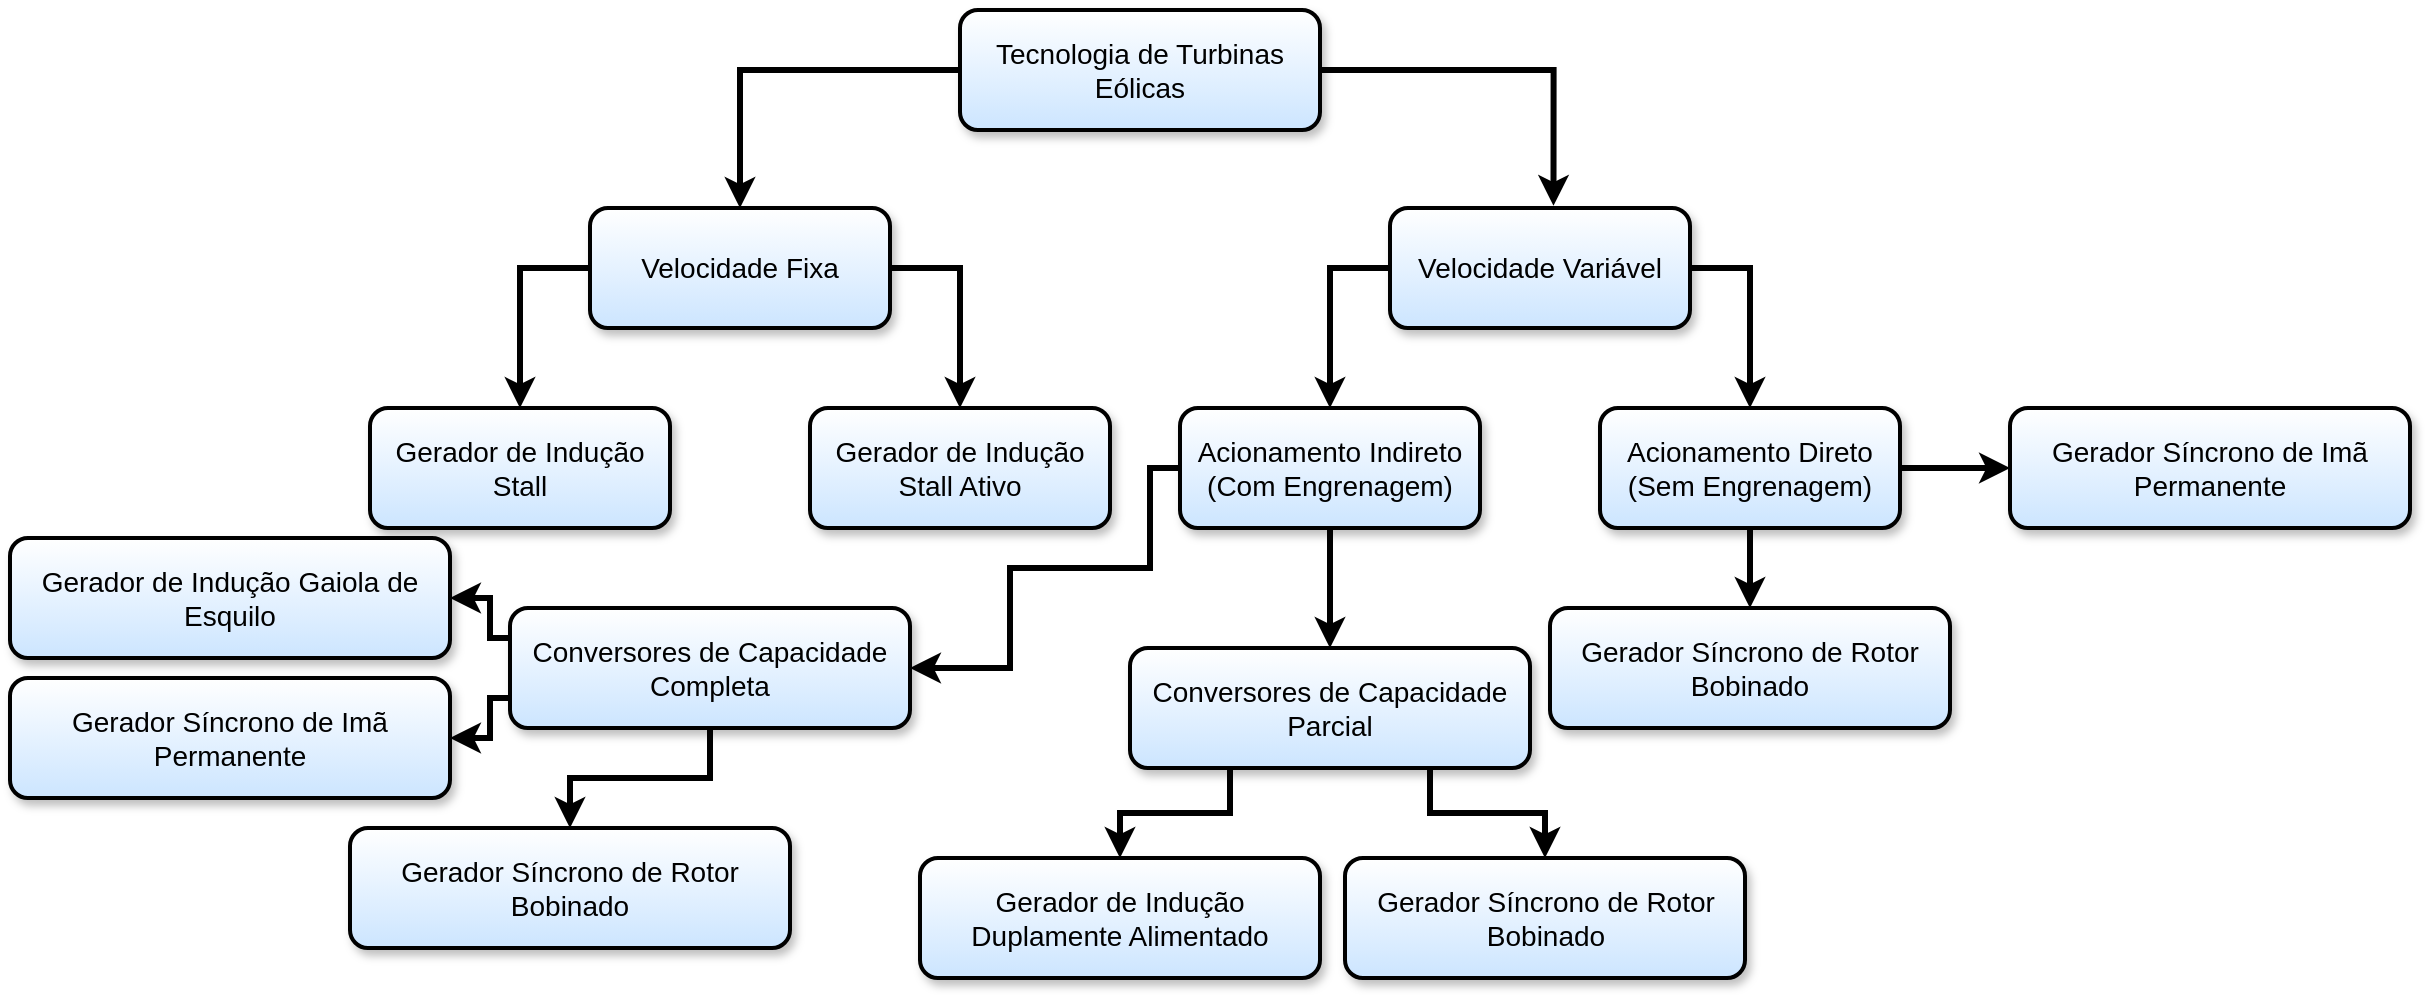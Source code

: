 <mxfile version="26.0.5">
  <diagram name="Página-1" id="nhHIkdOuEzHvNbLaXMdJ">
    <mxGraphModel dx="2062" dy="655" grid="1" gridSize="10" guides="1" tooltips="1" connect="1" arrows="1" fold="1" page="1" pageScale="1" pageWidth="827" pageHeight="1169" math="0" shadow="0">
      <root>
        <mxCell id="0" />
        <mxCell id="1" parent="0" />
        <mxCell id="igvT3jt8Du0UEzzhgrwr-34" style="edgeStyle=orthogonalEdgeStyle;rounded=0;orthogonalLoop=1;jettySize=auto;html=1;entryX=0.5;entryY=0;entryDx=0;entryDy=0;strokeWidth=3;" edge="1" parent="1" source="2" target="3">
          <mxGeometry relative="1" as="geometry" />
        </mxCell>
        <mxCell id="2" value="Tecnologia de Turbinas Eólicas" style="rectangle;whiteSpace=wrap;html=1;strokeWidth=2;shadow=1;glass=0;rounded=1;fontStyle=0;fontSize=14;labelBackgroundColor=none;gradientColor=#CCE5FF;fillColor=default;" vertex="1" parent="1">
          <mxGeometry x="135" y="41" width="180" height="60" as="geometry" />
        </mxCell>
        <mxCell id="igvT3jt8Du0UEzzhgrwr-37" style="edgeStyle=orthogonalEdgeStyle;rounded=0;orthogonalLoop=1;jettySize=auto;html=1;entryX=0.5;entryY=0;entryDx=0;entryDy=0;strokeWidth=3;" edge="1" parent="1" source="3" target="6">
          <mxGeometry relative="1" as="geometry">
            <Array as="points">
              <mxPoint x="135" y="170" />
            </Array>
          </mxGeometry>
        </mxCell>
        <mxCell id="igvT3jt8Du0UEzzhgrwr-38" style="edgeStyle=orthogonalEdgeStyle;rounded=0;orthogonalLoop=1;jettySize=auto;html=1;entryX=0.5;entryY=0;entryDx=0;entryDy=0;strokeWidth=3;" edge="1" parent="1" source="3" target="5">
          <mxGeometry relative="1" as="geometry">
            <Array as="points">
              <mxPoint x="-85" y="170" />
            </Array>
          </mxGeometry>
        </mxCell>
        <mxCell id="3" value="Velocidade Fixa" style="rectangle;whiteSpace=wrap;html=1;strokeWidth=2;rounded=1;shadow=1;fontSize=14;gradientColor=#CCE5FF;" vertex="1" parent="1">
          <mxGeometry x="-50" y="140" width="150" height="60" as="geometry" />
        </mxCell>
        <mxCell id="5" value="Gerador de Indução Stall" style="rectangle;whiteSpace=wrap;html=1;strokeWidth=2;rounded=1;shadow=1;fontSize=14;gradientColor=#CCE5FF;" vertex="1" parent="1">
          <mxGeometry x="-160" y="240" width="150" height="60" as="geometry" />
        </mxCell>
        <mxCell id="6" value="Gerador de Indução Stall Ativo" style="rectangle;whiteSpace=wrap;html=1;strokeWidth=2;rounded=1;shadow=1;fontSize=14;gradientColor=#CCE5FF;" vertex="1" parent="1">
          <mxGeometry x="60" y="240" width="150" height="60" as="geometry" />
        </mxCell>
        <mxCell id="igvT3jt8Du0UEzzhgrwr-39" style="edgeStyle=orthogonalEdgeStyle;rounded=0;orthogonalLoop=1;jettySize=auto;html=1;entryX=0.5;entryY=0;entryDx=0;entryDy=0;strokeWidth=3;" edge="1" parent="1" source="9" target="11">
          <mxGeometry relative="1" as="geometry">
            <Array as="points">
              <mxPoint x="320" y="170" />
            </Array>
          </mxGeometry>
        </mxCell>
        <mxCell id="igvT3jt8Du0UEzzhgrwr-40" style="edgeStyle=orthogonalEdgeStyle;rounded=0;orthogonalLoop=1;jettySize=auto;html=1;strokeWidth=3;" edge="1" parent="1" source="9" target="12">
          <mxGeometry relative="1" as="geometry">
            <Array as="points">
              <mxPoint x="530" y="170" />
            </Array>
          </mxGeometry>
        </mxCell>
        <mxCell id="9" value="Velocidade Variável" style="rectangle;whiteSpace=wrap;html=1;strokeWidth=2;rounded=1;shadow=1;fontSize=14;gradientColor=#CCE5FF;" vertex="1" parent="1">
          <mxGeometry x="350" y="140" width="150" height="60" as="geometry" />
        </mxCell>
        <mxCell id="igvT3jt8Du0UEzzhgrwr-41" style="edgeStyle=orthogonalEdgeStyle;rounded=0;orthogonalLoop=1;jettySize=auto;html=1;entryX=1;entryY=0.5;entryDx=0;entryDy=0;strokeWidth=3;" edge="1" parent="1" source="11" target="15">
          <mxGeometry relative="1" as="geometry">
            <Array as="points">
              <mxPoint x="230" y="270" />
              <mxPoint x="230" y="320" />
              <mxPoint x="160" y="320" />
              <mxPoint x="160" y="370" />
            </Array>
          </mxGeometry>
        </mxCell>
        <mxCell id="11" value="Acionamento Indireto (Com Engrenagem)" style="rectangle;whiteSpace=wrap;html=1;strokeWidth=2;rounded=1;shadow=1;fontSize=14;gradientColor=#CCE5FF;" vertex="1" parent="1">
          <mxGeometry x="245" y="240" width="150" height="60" as="geometry" />
        </mxCell>
        <mxCell id="12" value="Acionamento Direto (Sem Engrenagem)" style="rectangle;whiteSpace=wrap;html=1;strokeWidth=2;rounded=1;shadow=1;fontSize=14;gradientColor=#CCE5FF;" vertex="1" parent="1">
          <mxGeometry x="455" y="240" width="150" height="60" as="geometry" />
        </mxCell>
        <mxCell id="igvT3jt8Du0UEzzhgrwr-45" style="edgeStyle=orthogonalEdgeStyle;rounded=0;orthogonalLoop=1;jettySize=auto;html=1;exitX=0;exitY=0.75;exitDx=0;exitDy=0;entryX=1;entryY=0.5;entryDx=0;entryDy=0;strokeWidth=3;" edge="1" parent="1" source="15" target="20">
          <mxGeometry relative="1" as="geometry">
            <Array as="points">
              <mxPoint x="-100" y="385" />
              <mxPoint x="-100" y="405" />
            </Array>
          </mxGeometry>
        </mxCell>
        <mxCell id="igvT3jt8Du0UEzzhgrwr-46" style="edgeStyle=orthogonalEdgeStyle;rounded=0;orthogonalLoop=1;jettySize=auto;html=1;exitX=0;exitY=0.25;exitDx=0;exitDy=0;entryX=1;entryY=0.5;entryDx=0;entryDy=0;strokeWidth=3;" edge="1" parent="1" source="15" target="21">
          <mxGeometry relative="1" as="geometry">
            <Array as="points">
              <mxPoint x="-100" y="355" />
              <mxPoint x="-100" y="335" />
            </Array>
          </mxGeometry>
        </mxCell>
        <mxCell id="igvT3jt8Du0UEzzhgrwr-47" style="edgeStyle=orthogonalEdgeStyle;rounded=0;orthogonalLoop=1;jettySize=auto;html=1;exitX=0.5;exitY=1;exitDx=0;exitDy=0;entryX=0.5;entryY=0;entryDx=0;entryDy=0;strokeWidth=3;" edge="1" parent="1" source="15" target="19">
          <mxGeometry relative="1" as="geometry" />
        </mxCell>
        <mxCell id="15" value="Conversores de Capacidade Completa" style="rectangle;whiteSpace=wrap;html=1;strokeWidth=2;rounded=1;shadow=1;fontSize=14;gradientColor=#CCE5FF;" vertex="1" parent="1">
          <mxGeometry x="-90" y="340" width="200" height="60" as="geometry" />
        </mxCell>
        <mxCell id="igvT3jt8Du0UEzzhgrwr-42" style="edgeStyle=orthogonalEdgeStyle;rounded=0;orthogonalLoop=1;jettySize=auto;html=1;exitX=0.25;exitY=1;exitDx=0;exitDy=0;entryX=0.5;entryY=0;entryDx=0;entryDy=0;strokeWidth=3;" edge="1" parent="1" source="16" target="25">
          <mxGeometry relative="1" as="geometry" />
        </mxCell>
        <mxCell id="igvT3jt8Du0UEzzhgrwr-43" style="edgeStyle=orthogonalEdgeStyle;rounded=0;orthogonalLoop=1;jettySize=auto;html=1;exitX=0.75;exitY=1;exitDx=0;exitDy=0;strokeWidth=3;" edge="1" parent="1" source="16" target="26">
          <mxGeometry relative="1" as="geometry" />
        </mxCell>
        <mxCell id="16" value="Conversores de Capacidade Parcial" style="rectangle;whiteSpace=wrap;html=1;strokeWidth=2;rounded=1;shadow=1;fontSize=14;gradientColor=#CCE5FF;" vertex="1" parent="1">
          <mxGeometry x="220" y="360" width="200" height="60" as="geometry" />
        </mxCell>
        <mxCell id="18" style="strokeWidth=3;" edge="1" parent="1" source="11" target="16">
          <mxGeometry relative="1" as="geometry" />
        </mxCell>
        <mxCell id="19" value="Gerador Síncrono de Rotor Bobinado" style="rectangle;whiteSpace=wrap;html=1;strokeWidth=2;rounded=1;shadow=1;gradientColor=#CCE5FF;fontSize=14;" vertex="1" parent="1">
          <mxGeometry x="-170" y="450" width="220" height="60" as="geometry" />
        </mxCell>
        <mxCell id="20" value="Gerador Síncrono de Imã Permanente" style="rectangle;whiteSpace=wrap;html=1;strokeWidth=2;rounded=1;shadow=1;fontSize=14;gradientColor=#CCE5FF;" vertex="1" parent="1">
          <mxGeometry x="-340" y="375" width="220" height="60" as="geometry" />
        </mxCell>
        <mxCell id="21" value="Gerador de Indução Gaiola de Esquilo" style="rectangle;whiteSpace=wrap;html=1;strokeWidth=2;rounded=1;shadow=1;fontSize=14;gradientColor=#CCE5FF;" vertex="1" parent="1">
          <mxGeometry x="-340" y="305" width="220" height="60" as="geometry" />
        </mxCell>
        <mxCell id="25" value="Gerador de Indução Duplamente Alimentado" style="rectangle;whiteSpace=wrap;html=1;strokeWidth=2;rounded=1;shadow=1;fontSize=14;fontStyle=0;gradientColor=#CCE5FF;" vertex="1" parent="1">
          <mxGeometry x="115" y="465" width="200" height="60" as="geometry" />
        </mxCell>
        <mxCell id="26" value="Gerador Síncrono de Rotor Bobinado" style="rectangle;whiteSpace=wrap;html=1;strokeWidth=2;rounded=1;shadow=1;gradientColor=#CCE5FF;fontSize=14;" vertex="1" parent="1">
          <mxGeometry x="327.5" y="465" width="200" height="60" as="geometry" />
        </mxCell>
        <mxCell id="29" value="Gerador Síncrono de Rotor Bobinado" style="rectangle;whiteSpace=wrap;html=1;strokeWidth=2;rounded=1;shadow=1;fontSize=14;gradientColor=#CCE5FF;" vertex="1" parent="1">
          <mxGeometry x="430" y="340" width="200" height="60" as="geometry" />
        </mxCell>
        <mxCell id="30" value="Gerador Síncrono de Imã Permanente" style="rectangle;whiteSpace=wrap;html=1;strokeWidth=2;rounded=1;shadow=1;fontSize=14;gradientColor=#CCE5FF;" vertex="1" parent="1">
          <mxGeometry x="660" y="240" width="200" height="60" as="geometry" />
        </mxCell>
        <mxCell id="31" style="strokeWidth=3;" edge="1" parent="1" source="12" target="29">
          <mxGeometry relative="1" as="geometry" />
        </mxCell>
        <mxCell id="32" style="strokeWidth=3;" edge="1" parent="1" source="12" target="30">
          <mxGeometry relative="1" as="geometry" />
        </mxCell>
        <mxCell id="igvT3jt8Du0UEzzhgrwr-35" style="edgeStyle=orthogonalEdgeStyle;rounded=0;orthogonalLoop=1;jettySize=auto;html=1;entryX=0.545;entryY=-0.018;entryDx=0;entryDy=0;entryPerimeter=0;strokeWidth=3;" edge="1" parent="1" source="2" target="9">
          <mxGeometry relative="1" as="geometry" />
        </mxCell>
      </root>
    </mxGraphModel>
  </diagram>
</mxfile>
